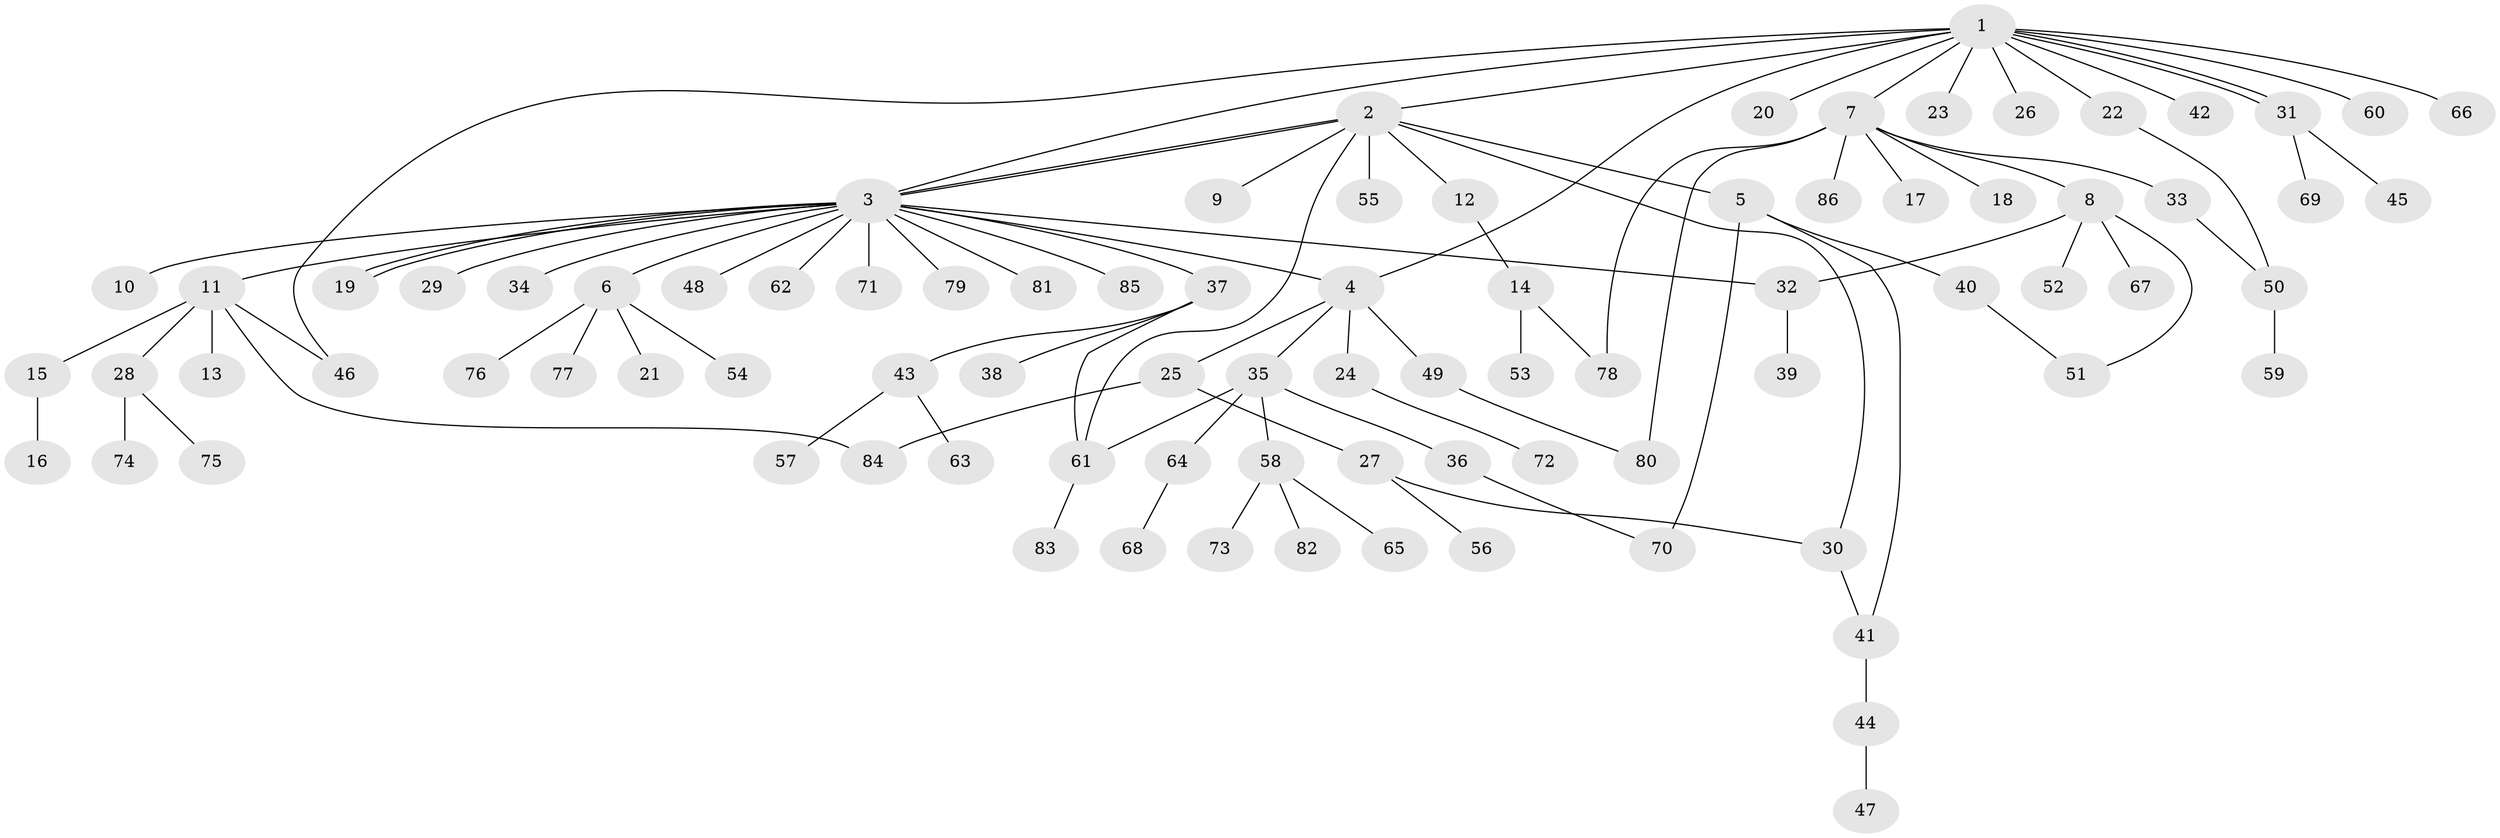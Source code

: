// coarse degree distribution, {14: 0.0196078431372549, 7: 0.0196078431372549, 19: 0.0196078431372549, 6: 0.0392156862745098, 5: 0.0392156862745098, 3: 0.058823529411764705, 8: 0.0196078431372549, 1: 0.5686274509803921, 4: 0.0392156862745098, 2: 0.17647058823529413}
// Generated by graph-tools (version 1.1) at 2025/18/03/04/25 18:18:29]
// undirected, 86 vertices, 102 edges
graph export_dot {
graph [start="1"]
  node [color=gray90,style=filled];
  1;
  2;
  3;
  4;
  5;
  6;
  7;
  8;
  9;
  10;
  11;
  12;
  13;
  14;
  15;
  16;
  17;
  18;
  19;
  20;
  21;
  22;
  23;
  24;
  25;
  26;
  27;
  28;
  29;
  30;
  31;
  32;
  33;
  34;
  35;
  36;
  37;
  38;
  39;
  40;
  41;
  42;
  43;
  44;
  45;
  46;
  47;
  48;
  49;
  50;
  51;
  52;
  53;
  54;
  55;
  56;
  57;
  58;
  59;
  60;
  61;
  62;
  63;
  64;
  65;
  66;
  67;
  68;
  69;
  70;
  71;
  72;
  73;
  74;
  75;
  76;
  77;
  78;
  79;
  80;
  81;
  82;
  83;
  84;
  85;
  86;
  1 -- 2;
  1 -- 3;
  1 -- 4;
  1 -- 7;
  1 -- 20;
  1 -- 22;
  1 -- 23;
  1 -- 26;
  1 -- 31;
  1 -- 31;
  1 -- 42;
  1 -- 46;
  1 -- 60;
  1 -- 66;
  2 -- 3;
  2 -- 3;
  2 -- 5;
  2 -- 9;
  2 -- 12;
  2 -- 30;
  2 -- 55;
  2 -- 61;
  3 -- 4;
  3 -- 6;
  3 -- 10;
  3 -- 11;
  3 -- 19;
  3 -- 19;
  3 -- 29;
  3 -- 32;
  3 -- 34;
  3 -- 37;
  3 -- 48;
  3 -- 62;
  3 -- 71;
  3 -- 79;
  3 -- 81;
  3 -- 85;
  4 -- 24;
  4 -- 25;
  4 -- 35;
  4 -- 49;
  5 -- 40;
  5 -- 41;
  5 -- 70;
  6 -- 21;
  6 -- 54;
  6 -- 76;
  6 -- 77;
  7 -- 8;
  7 -- 17;
  7 -- 18;
  7 -- 33;
  7 -- 78;
  7 -- 80;
  7 -- 86;
  8 -- 32;
  8 -- 51;
  8 -- 52;
  8 -- 67;
  11 -- 13;
  11 -- 15;
  11 -- 28;
  11 -- 46;
  11 -- 84;
  12 -- 14;
  14 -- 53;
  14 -- 78;
  15 -- 16;
  22 -- 50;
  24 -- 72;
  25 -- 27;
  25 -- 84;
  27 -- 30;
  27 -- 56;
  28 -- 74;
  28 -- 75;
  30 -- 41;
  31 -- 45;
  31 -- 69;
  32 -- 39;
  33 -- 50;
  35 -- 36;
  35 -- 58;
  35 -- 61;
  35 -- 64;
  36 -- 70;
  37 -- 38;
  37 -- 43;
  37 -- 61;
  40 -- 51;
  41 -- 44;
  43 -- 57;
  43 -- 63;
  44 -- 47;
  49 -- 80;
  50 -- 59;
  58 -- 65;
  58 -- 73;
  58 -- 82;
  61 -- 83;
  64 -- 68;
}
